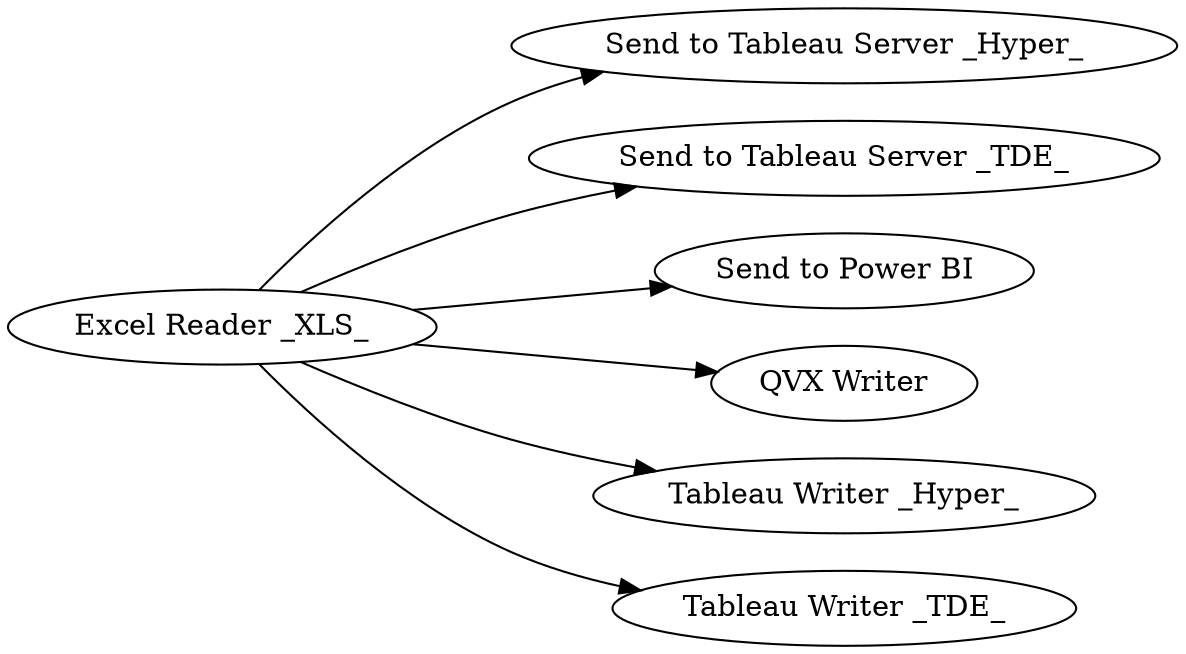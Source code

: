 digraph {
	"9133522635451474208_6" [label="Send to Tableau Server _Hyper_"]
	"9133522635451474208_8" [label="Excel Reader _XLS_"]
	"9133522635451474208_5" [label="Send to Tableau Server _TDE_"]
	"9133522635451474208_9" [label="Send to Power BI"]
	"9133522635451474208_3" [label="QVX Writer"]
	"9133522635451474208_7" [label="Tableau Writer _Hyper_"]
	"9133522635451474208_4" [label="Tableau Writer _TDE_"]
	"9133522635451474208_8" -> "9133522635451474208_5"
	"9133522635451474208_8" -> "9133522635451474208_3"
	"9133522635451474208_8" -> "9133522635451474208_9"
	"9133522635451474208_8" -> "9133522635451474208_4"
	"9133522635451474208_8" -> "9133522635451474208_6"
	"9133522635451474208_8" -> "9133522635451474208_7"
	rankdir=LR
}
